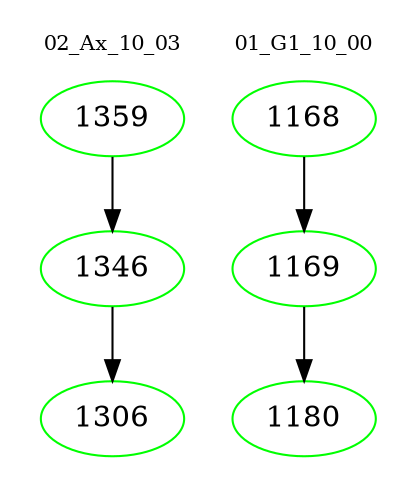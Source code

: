 digraph{
subgraph cluster_0 {
color = white
label = "02_Ax_10_03";
fontsize=10;
T0_1359 [label="1359", color="green"]
T0_1359 -> T0_1346 [color="black"]
T0_1346 [label="1346", color="green"]
T0_1346 -> T0_1306 [color="black"]
T0_1306 [label="1306", color="green"]
}
subgraph cluster_1 {
color = white
label = "01_G1_10_00";
fontsize=10;
T1_1168 [label="1168", color="green"]
T1_1168 -> T1_1169 [color="black"]
T1_1169 [label="1169", color="green"]
T1_1169 -> T1_1180 [color="black"]
T1_1180 [label="1180", color="green"]
}
}
